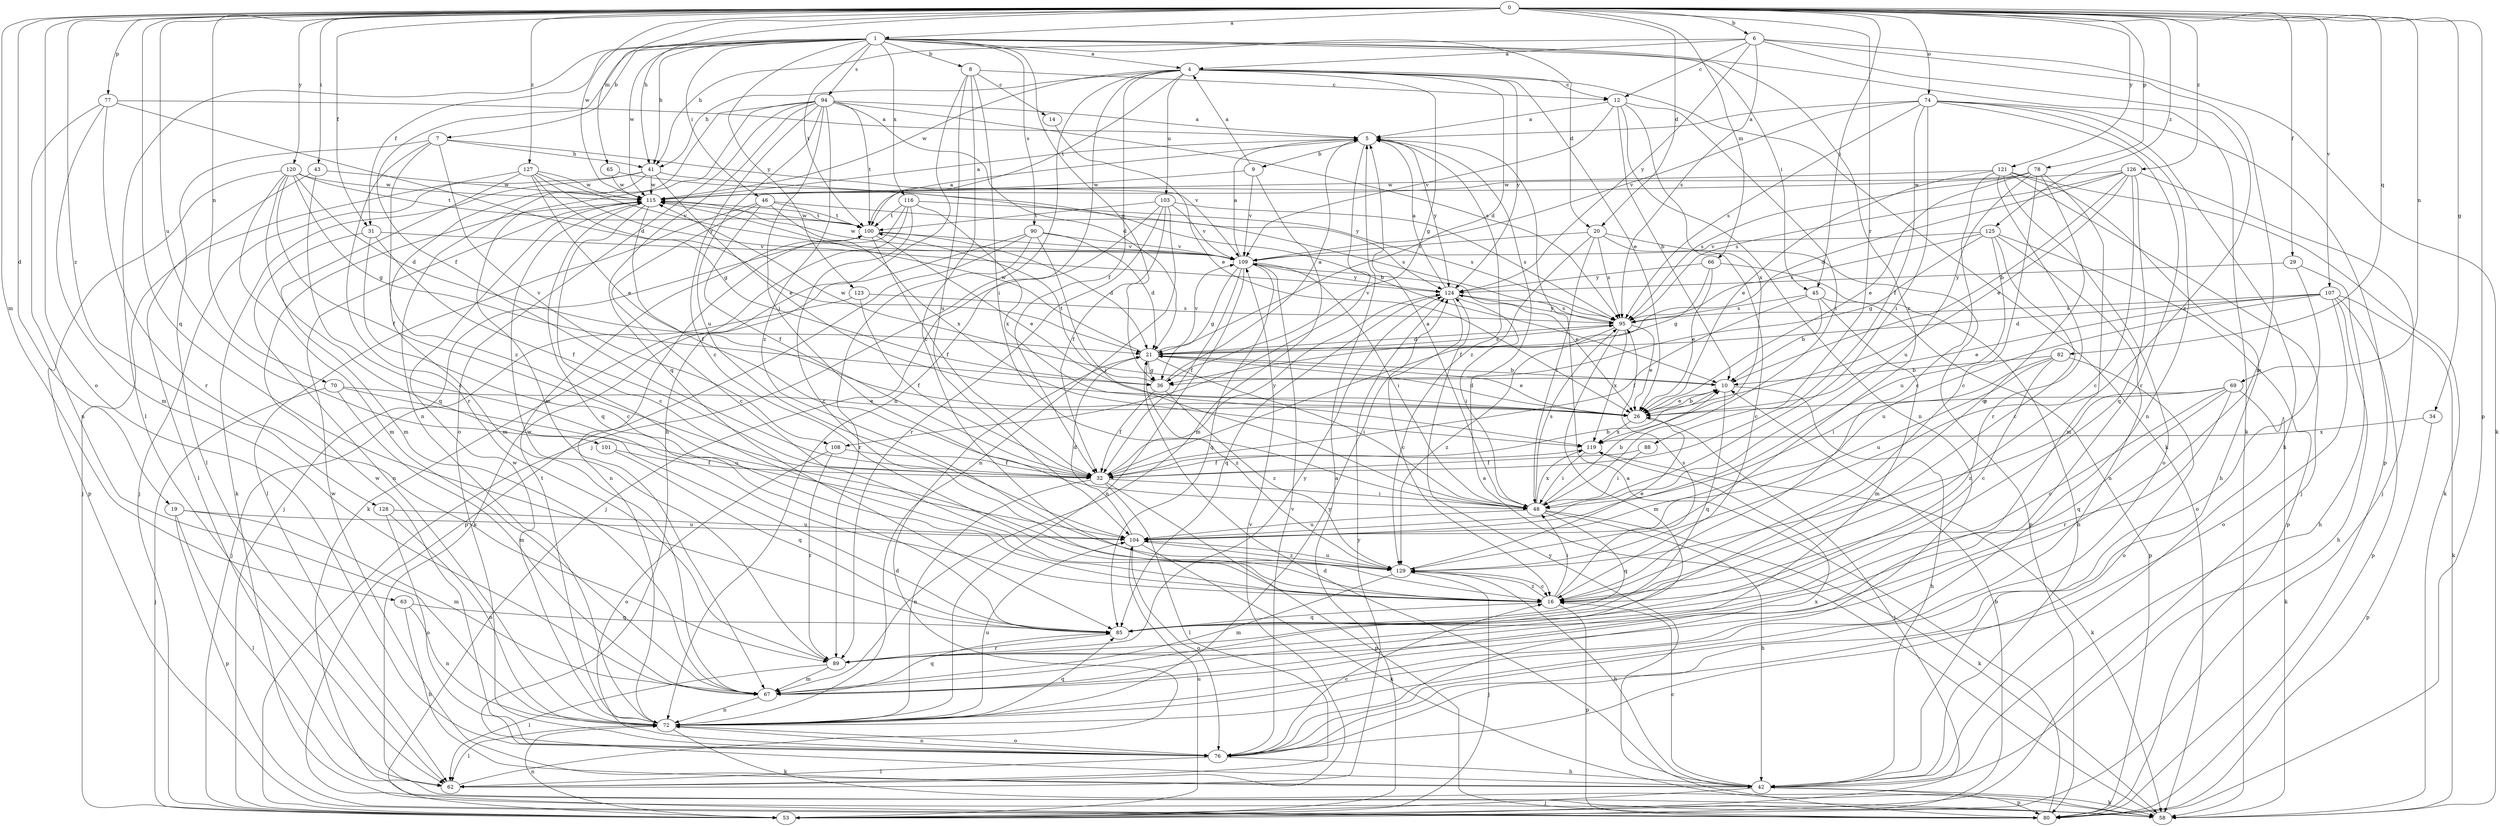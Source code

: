 strict digraph  {
0;
1;
4;
5;
6;
7;
8;
9;
10;
12;
14;
16;
19;
20;
21;
26;
29;
31;
32;
34;
36;
41;
42;
43;
45;
46;
48;
53;
58;
62;
63;
65;
66;
67;
69;
70;
72;
74;
76;
77;
78;
80;
82;
85;
88;
89;
90;
94;
95;
100;
101;
103;
104;
107;
108;
109;
115;
116;
119;
120;
121;
123;
124;
125;
126;
127;
128;
129;
0 -> 1  [label=a];
0 -> 6  [label=b];
0 -> 19  [label=d];
0 -> 20  [label=d];
0 -> 29  [label=f];
0 -> 31  [label=f];
0 -> 34  [label=g];
0 -> 41  [label=h];
0 -> 43  [label=i];
0 -> 45  [label=i];
0 -> 63  [label=m];
0 -> 65  [label=m];
0 -> 66  [label=m];
0 -> 69  [label=n];
0 -> 70  [label=n];
0 -> 74  [label=o];
0 -> 76  [label=o];
0 -> 77  [label=p];
0 -> 78  [label=p];
0 -> 80  [label=p];
0 -> 82  [label=q];
0 -> 85  [label=q];
0 -> 88  [label=r];
0 -> 101  [label=u];
0 -> 107  [label=v];
0 -> 115  [label=w];
0 -> 120  [label=y];
0 -> 121  [label=y];
0 -> 125  [label=z];
0 -> 126  [label=z];
0 -> 127  [label=z];
0 -> 128  [label=z];
1 -> 4  [label=a];
1 -> 7  [label=b];
1 -> 8  [label=b];
1 -> 20  [label=d];
1 -> 31  [label=f];
1 -> 32  [label=f];
1 -> 36  [label=g];
1 -> 41  [label=h];
1 -> 45  [label=i];
1 -> 46  [label=i];
1 -> 58  [label=k];
1 -> 62  [label=l];
1 -> 90  [label=s];
1 -> 94  [label=s];
1 -> 100  [label=t];
1 -> 115  [label=w];
1 -> 116  [label=x];
1 -> 123  [label=y];
1 -> 129  [label=z];
4 -> 12  [label=c];
4 -> 21  [label=d];
4 -> 26  [label=e];
4 -> 32  [label=f];
4 -> 36  [label=g];
4 -> 41  [label=h];
4 -> 53  [label=j];
4 -> 58  [label=k];
4 -> 72  [label=n];
4 -> 100  [label=t];
4 -> 103  [label=u];
4 -> 115  [label=w];
4 -> 124  [label=y];
5 -> 9  [label=b];
5 -> 108  [label=v];
5 -> 124  [label=y];
5 -> 129  [label=z];
6 -> 4  [label=a];
6 -> 12  [label=c];
6 -> 41  [label=h];
6 -> 58  [label=k];
6 -> 67  [label=m];
6 -> 95  [label=s];
6 -> 124  [label=y];
6 -> 129  [label=z];
7 -> 41  [label=h];
7 -> 62  [label=l];
7 -> 89  [label=r];
7 -> 108  [label=v];
7 -> 109  [label=v];
7 -> 129  [label=z];
8 -> 12  [label=c];
8 -> 14  [label=c];
8 -> 16  [label=c];
8 -> 42  [label=h];
8 -> 48  [label=i];
8 -> 104  [label=u];
9 -> 4  [label=a];
9 -> 67  [label=m];
9 -> 109  [label=v];
9 -> 115  [label=w];
10 -> 26  [label=e];
10 -> 42  [label=h];
10 -> 85  [label=q];
10 -> 115  [label=w];
12 -> 5  [label=a];
12 -> 10  [label=b];
12 -> 48  [label=i];
12 -> 72  [label=n];
12 -> 109  [label=v];
12 -> 119  [label=x];
14 -> 26  [label=e];
16 -> 48  [label=i];
16 -> 80  [label=p];
16 -> 85  [label=q];
16 -> 95  [label=s];
16 -> 129  [label=z];
19 -> 62  [label=l];
19 -> 67  [label=m];
19 -> 80  [label=p];
19 -> 104  [label=u];
20 -> 16  [label=c];
20 -> 32  [label=f];
20 -> 48  [label=i];
20 -> 80  [label=p];
20 -> 95  [label=s];
20 -> 109  [label=v];
21 -> 10  [label=b];
21 -> 26  [label=e];
21 -> 36  [label=g];
21 -> 48  [label=i];
21 -> 95  [label=s];
21 -> 109  [label=v];
21 -> 115  [label=w];
21 -> 129  [label=z];
26 -> 10  [label=b];
26 -> 21  [label=d];
26 -> 53  [label=j];
26 -> 119  [label=x];
29 -> 42  [label=h];
29 -> 76  [label=o];
29 -> 124  [label=y];
31 -> 16  [label=c];
31 -> 32  [label=f];
31 -> 72  [label=n];
31 -> 109  [label=v];
32 -> 10  [label=b];
32 -> 48  [label=i];
32 -> 62  [label=l];
32 -> 72  [label=n];
32 -> 80  [label=p];
32 -> 124  [label=y];
34 -> 80  [label=p];
34 -> 119  [label=x];
36 -> 5  [label=a];
36 -> 32  [label=f];
36 -> 100  [label=t];
36 -> 129  [label=z];
41 -> 10  [label=b];
41 -> 26  [label=e];
41 -> 53  [label=j];
41 -> 58  [label=k];
41 -> 67  [label=m];
41 -> 115  [label=w];
42 -> 16  [label=c];
42 -> 21  [label=d];
42 -> 53  [label=j];
42 -> 58  [label=k];
42 -> 80  [label=p];
42 -> 115  [label=w];
43 -> 16  [label=c];
43 -> 62  [label=l];
43 -> 115  [label=w];
45 -> 10  [label=b];
45 -> 32  [label=f];
45 -> 67  [label=m];
45 -> 80  [label=p];
45 -> 95  [label=s];
46 -> 16  [label=c];
46 -> 32  [label=f];
46 -> 62  [label=l];
46 -> 95  [label=s];
46 -> 100  [label=t];
46 -> 119  [label=x];
48 -> 5  [label=a];
48 -> 10  [label=b];
48 -> 42  [label=h];
48 -> 58  [label=k];
48 -> 85  [label=q];
48 -> 95  [label=s];
48 -> 104  [label=u];
48 -> 119  [label=x];
53 -> 5  [label=a];
53 -> 10  [label=b];
53 -> 72  [label=n];
53 -> 104  [label=u];
58 -> 5  [label=a];
62 -> 21  [label=d];
62 -> 109  [label=v];
62 -> 124  [label=y];
63 -> 42  [label=h];
63 -> 72  [label=n];
63 -> 85  [label=q];
65 -> 115  [label=w];
65 -> 124  [label=y];
66 -> 26  [label=e];
66 -> 36  [label=g];
66 -> 42  [label=h];
66 -> 124  [label=y];
67 -> 72  [label=n];
67 -> 85  [label=q];
69 -> 16  [label=c];
69 -> 26  [label=e];
69 -> 58  [label=k];
69 -> 85  [label=q];
69 -> 89  [label=r];
69 -> 129  [label=z];
70 -> 26  [label=e];
70 -> 53  [label=j];
70 -> 67  [label=m];
70 -> 104  [label=u];
72 -> 58  [label=k];
72 -> 62  [label=l];
72 -> 76  [label=o];
72 -> 85  [label=q];
72 -> 100  [label=t];
72 -> 104  [label=u];
72 -> 115  [label=w];
72 -> 124  [label=y];
74 -> 5  [label=a];
74 -> 32  [label=f];
74 -> 42  [label=h];
74 -> 48  [label=i];
74 -> 72  [label=n];
74 -> 80  [label=p];
74 -> 89  [label=r];
74 -> 95  [label=s];
74 -> 109  [label=v];
76 -> 16  [label=c];
76 -> 42  [label=h];
76 -> 62  [label=l];
76 -> 72  [label=n];
76 -> 109  [label=v];
76 -> 115  [label=w];
76 -> 119  [label=x];
77 -> 5  [label=a];
77 -> 21  [label=d];
77 -> 67  [label=m];
77 -> 72  [label=n];
77 -> 89  [label=r];
78 -> 16  [label=c];
78 -> 26  [label=e];
78 -> 67  [label=m];
78 -> 85  [label=q];
78 -> 95  [label=s];
78 -> 104  [label=u];
78 -> 115  [label=w];
80 -> 5  [label=a];
80 -> 124  [label=y];
82 -> 10  [label=b];
82 -> 16  [label=c];
82 -> 48  [label=i];
82 -> 76  [label=o];
82 -> 104  [label=u];
85 -> 89  [label=r];
88 -> 32  [label=f];
88 -> 48  [label=i];
89 -> 62  [label=l];
89 -> 67  [label=m];
89 -> 115  [label=w];
89 -> 124  [label=y];
90 -> 21  [label=d];
90 -> 48  [label=i];
90 -> 58  [label=k];
90 -> 80  [label=p];
90 -> 89  [label=r];
90 -> 109  [label=v];
94 -> 5  [label=a];
94 -> 16  [label=c];
94 -> 21  [label=d];
94 -> 48  [label=i];
94 -> 67  [label=m];
94 -> 72  [label=n];
94 -> 76  [label=o];
94 -> 85  [label=q];
94 -> 95  [label=s];
94 -> 100  [label=t];
94 -> 104  [label=u];
94 -> 129  [label=z];
95 -> 21  [label=d];
95 -> 26  [label=e];
95 -> 67  [label=m];
95 -> 119  [label=x];
95 -> 124  [label=y];
95 -> 129  [label=z];
100 -> 5  [label=a];
100 -> 21  [label=d];
100 -> 26  [label=e];
100 -> 32  [label=f];
100 -> 72  [label=n];
100 -> 109  [label=v];
100 -> 115  [label=w];
101 -> 32  [label=f];
101 -> 85  [label=q];
103 -> 32  [label=f];
103 -> 53  [label=j];
103 -> 72  [label=n];
103 -> 89  [label=r];
103 -> 95  [label=s];
103 -> 100  [label=t];
103 -> 109  [label=v];
104 -> 21  [label=d];
104 -> 58  [label=k];
104 -> 76  [label=o];
104 -> 129  [label=z];
107 -> 21  [label=d];
107 -> 26  [label=e];
107 -> 42  [label=h];
107 -> 58  [label=k];
107 -> 76  [label=o];
107 -> 80  [label=p];
107 -> 95  [label=s];
107 -> 104  [label=u];
108 -> 32  [label=f];
108 -> 76  [label=o];
108 -> 89  [label=r];
109 -> 5  [label=a];
109 -> 26  [label=e];
109 -> 32  [label=f];
109 -> 36  [label=g];
109 -> 48  [label=i];
109 -> 72  [label=n];
109 -> 85  [label=q];
109 -> 115  [label=w];
109 -> 124  [label=y];
115 -> 5  [label=a];
115 -> 16  [label=c];
115 -> 32  [label=f];
115 -> 85  [label=q];
115 -> 100  [label=t];
116 -> 16  [label=c];
116 -> 53  [label=j];
116 -> 58  [label=k];
116 -> 95  [label=s];
116 -> 100  [label=t];
116 -> 119  [label=x];
119 -> 32  [label=f];
119 -> 48  [label=i];
119 -> 58  [label=k];
120 -> 21  [label=d];
120 -> 32  [label=f];
120 -> 36  [label=g];
120 -> 67  [label=m];
120 -> 80  [label=p];
120 -> 85  [label=q];
120 -> 100  [label=t];
120 -> 115  [label=w];
121 -> 16  [label=c];
121 -> 26  [label=e];
121 -> 42  [label=h];
121 -> 53  [label=j];
121 -> 58  [label=k];
121 -> 76  [label=o];
121 -> 89  [label=r];
121 -> 115  [label=w];
123 -> 32  [label=f];
123 -> 53  [label=j];
123 -> 95  [label=s];
124 -> 5  [label=a];
124 -> 16  [label=c];
124 -> 48  [label=i];
124 -> 85  [label=q];
124 -> 95  [label=s];
125 -> 16  [label=c];
125 -> 36  [label=g];
125 -> 72  [label=n];
125 -> 80  [label=p];
125 -> 95  [label=s];
125 -> 104  [label=u];
125 -> 109  [label=v];
126 -> 10  [label=b];
126 -> 16  [label=c];
126 -> 21  [label=d];
126 -> 26  [label=e];
126 -> 53  [label=j];
126 -> 85  [label=q];
126 -> 95  [label=s];
126 -> 115  [label=w];
127 -> 26  [label=e];
127 -> 36  [label=g];
127 -> 53  [label=j];
127 -> 67  [label=m];
127 -> 109  [label=v];
127 -> 115  [label=w];
127 -> 124  [label=y];
128 -> 72  [label=n];
128 -> 76  [label=o];
128 -> 104  [label=u];
129 -> 16  [label=c];
129 -> 26  [label=e];
129 -> 42  [label=h];
129 -> 53  [label=j];
129 -> 67  [label=m];
129 -> 104  [label=u];
}
